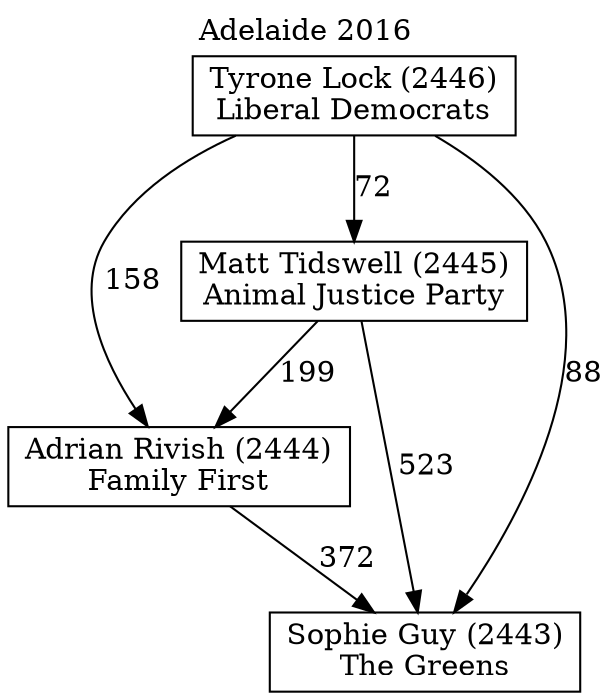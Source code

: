 // House preference flow
digraph "Sophie Guy (2443)_Adelaide_2016" {
	graph [label="Adelaide 2016" labelloc=t mclimit=10]
	node [shape=box]
	"Adrian Rivish (2444)" [label="Adrian Rivish (2444)
Family First"]
	"Matt Tidswell (2445)" [label="Matt Tidswell (2445)
Animal Justice Party"]
	"Sophie Guy (2443)" [label="Sophie Guy (2443)
The Greens"]
	"Tyrone Lock (2446)" [label="Tyrone Lock (2446)
Liberal Democrats"]
	"Adrian Rivish (2444)" -> "Sophie Guy (2443)" [label=372]
	"Matt Tidswell (2445)" -> "Adrian Rivish (2444)" [label=199]
	"Matt Tidswell (2445)" -> "Sophie Guy (2443)" [label=523]
	"Tyrone Lock (2446)" -> "Adrian Rivish (2444)" [label=158]
	"Tyrone Lock (2446)" -> "Matt Tidswell (2445)" [label=72]
	"Tyrone Lock (2446)" -> "Sophie Guy (2443)" [label=88]
}

